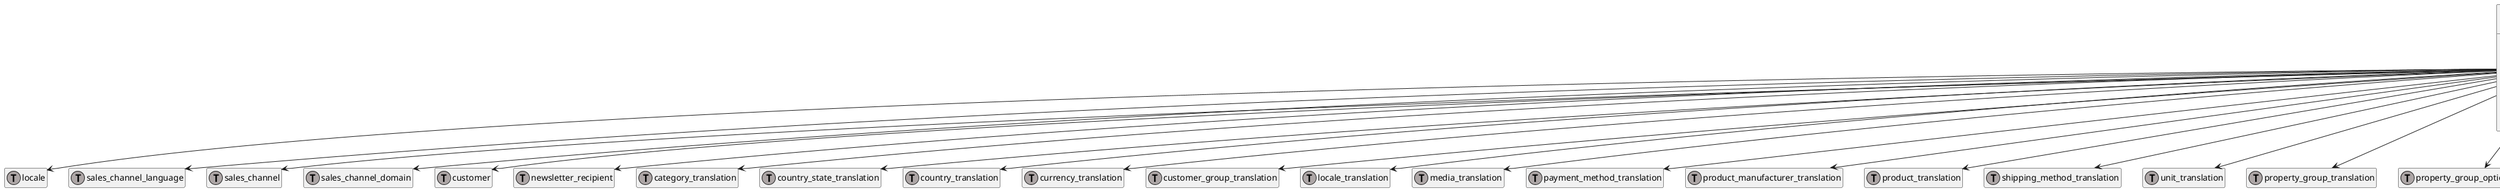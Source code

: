 @startuml
' uncomment the line below if you're using computer with a retina display
' skinparam dpi 300
!define Table(name,desc) class name as "desc" << (T,#FFAAAA) >>
!define ForeignTable(name,desc) class name as "desc" << (T,#ada6a6) >>
!define TranslationTable(name,desc) class name as "desc" << (I,#4286f4) >>
' we use bold for primary key
' green color for unique
' and underscore for not_null
!define primary_key(x) <b>x</b>
!define unique(x) <color:green>x</color>
!define not_null(x) <u>x</u>
' other tags available:
' <i></i>
' <back:COLOR></color>, where color is a color name or html color code
' (#FFAACC)
' see: http://plantuml.com/classes.html#More
hide methods
hide stereotypes
hide empty members
skinparam backgroundColor #FFFFFF

' entities

Table(ShopwareCoreFrameworkLanguageLanguageDefinition, "language\n(Language)") {
   primary_key(id) id
   parentId parentFk
   not_null(localeId) foreignKey
   translationCodeId foreignKey
   not_null(name) string
   customFields customFields
   not_null(createdAt) createdAt
   not_null(updatedAt) updatedAt
}
ForeignTable(ShopwareCoreSystemLocaleLocaleDefinition, "locale") {
}
ForeignTable(ShopwareCoreSystemSalesChannelAggregateSalesChannelLanguageSalesChannelLanguageDefinition, "sales_channel_language") {
}
ForeignTable(ShopwareCoreSystemSalesChannelSalesChannelDefinition, "sales_channel") {
}
ForeignTable(ShopwareCoreSystemSalesChannelAggregateSalesChannelDomainSalesChannelDomainDefinition, "sales_channel_domain") {
}
ForeignTable(ShopwareCoreCheckoutCustomerCustomerDefinition, "customer") {
}
ForeignTable(ShopwareCoreContentNewsletterAggregateNewsletterRecipientNewsletterRecipientDefinition, "newsletter_recipient") {
}
ForeignTable(ShopwareCoreContentCategoryAggregateCategoryTranslationCategoryTranslationDefinition, "category_translation") {
}
ForeignTable(ShopwareCoreSystemCountryAggregateCountryStateTranslationCountryStateTranslationDefinition, "country_state_translation") {
}
ForeignTable(ShopwareCoreSystemCountryAggregateCountryTranslationCountryTranslationDefinition, "country_translation") {
}
ForeignTable(ShopwareCoreSystemCurrencyAggregateCurrencyTranslationCurrencyTranslationDefinition, "currency_translation") {
}
ForeignTable(ShopwareCoreCheckoutCustomerAggregateCustomerGroupTranslationCustomerGroupTranslationDefinition, "customer_group_translation") {
}
ForeignTable(ShopwareCoreSystemLocaleAggregateLocaleTranslationLocaleTranslationDefinition, "locale_translation") {
}
ForeignTable(ShopwareCoreContentMediaAggregateMediaTranslationMediaTranslationDefinition, "media_translation") {
}
ForeignTable(ShopwareCoreCheckoutPaymentAggregatePaymentMethodTranslationPaymentMethodTranslationDefinition, "payment_method_translation") {
}
ForeignTable(ShopwareCoreContentProductAggregateProductManufacturerTranslationProductManufacturerTranslationDefinition, "product_manufacturer_translation") {
}
ForeignTable(ShopwareCoreContentProductAggregateProductTranslationProductTranslationDefinition, "product_translation") {
}
ForeignTable(ShopwareCoreCheckoutShippingAggregateShippingMethodTranslationShippingMethodTranslationDefinition, "shipping_method_translation") {
}
ForeignTable(ShopwareCoreSystemUnitAggregateUnitTranslationUnitTranslationDefinition, "unit_translation") {
}
ForeignTable(ShopwareCoreContentPropertyAggregatePropertyGroupTranslationPropertyGroupTranslationDefinition, "property_group_translation") {
}
ForeignTable(ShopwareCoreContentPropertyAggregatePropertyGroupOptionTranslationPropertyGroupOptionTranslationDefinition, "property_group_option_translation") {
}
ForeignTable(ShopwareCoreSystemSalesChannelAggregateSalesChannelTranslationSalesChannelTranslationDefinition, "sales_channel_translation") {
}
ForeignTable(ShopwareCoreSystemSalesChannelAggregateSalesChannelTypeTranslationSalesChannelTypeTranslationDefinition, "sales_channel_type_translation") {
}
ForeignTable(ShopwareCoreSystemSalutationAggregateSalutationTranslationSalutationTranslationDefinition, "salutation_translation") {
}
ForeignTable(ShopwareCoreFrameworkPluginAggregatePluginTranslationPluginTranslationDefinition, "plugin_translation") {
}
ForeignTable(ShopwareCoreContentProductStreamAggregateProductStreamTranslationProductStreamTranslationDefinition, "product_stream_translation") {
}
ForeignTable(ShopwareCoreSystemStateMachineStateMachineTranslationDefinition, "state_machine_translation") {
}
ForeignTable(ShopwareCoreSystemStateMachineAggregationStateMachineStateStateMachineStateTranslationDefinition, "state_machine_state_translation") {
}
ForeignTable(ShopwareCoreContentCmsAggregateCmsPageTranslationCmsPageTranslationDefinition, "cms_page_translation") {
}
ForeignTable(ShopwareCoreContentCmsAggregateCmsSlotTranslationCmsSlotTranslationDefinition, "cms_slot_translation") {
}
ForeignTable(ShopwareCoreContentMailTemplateAggregateMailTemplateTranslationMailTemplateTranslationDefinition, "mail_template_translation") {
}
ForeignTable(ShopwareCoreContentMailTemplateAggregateMailHeaderFooterTranslationMailHeaderFooterTranslationDefinition, "mail_header_footer_translation") {
}
ForeignTable(ShopwareCoreCheckoutDocumentAggregateDocumentTypeTranslationDocumentTypeTranslationDefinition, "document_type_translation") {
}
ForeignTable(ShopwareCoreSystemNumberRangeAggregateNumberRangeTypeTranslationNumberRangeTypeTranslationDefinition, "number_range_type_translation") {
}
ForeignTable(ShopwareCoreContentDeliveryTimeAggregateDeliveryTimeTranslationDeliveryTimeTranslationDefinition, "delivery_time_translation") {
}
ForeignTable(ShopwareCoreContentProductAggregateProductSearchKeywordProductSearchKeywordDefinition, "product_search_keyword") {
}
ForeignTable(ShopwareCoreContentProductAggregateProductKeywordDictionaryProductKeywordDictionaryDefinition, "product_keyword_dictionary") {
}
ForeignTable(ShopwareCoreContentMailTemplateAggregateMailTemplateTypeTranslationMailTemplateTypeTranslationDefinition, "mail_template_type_translation") {
}
ForeignTable(ShopwareCoreCheckoutPromotionAggregatePromotionTranslationPromotionTranslationDefinition, "promotion_translation") {
}
ForeignTable(ShopwareCoreSystemNumberRangeAggregateNumberRangeTranslationNumberRangeTranslationDefinition, "number_range_translation") {
}
ForeignTable(ShopwareStorefrontFrameworkSeoSeoUrlSeoUrlDefinition, "seo_url") {
}

' relationshipd

ShopwareCoreFrameworkLanguageLanguageDefinition --> ShopwareCoreFrameworkLanguageLanguageDefinition
ShopwareCoreFrameworkLanguageLanguageDefinition --> ShopwareCoreSystemLocaleLocaleDefinition
ShopwareCoreFrameworkLanguageLanguageDefinition --> ShopwareCoreSystemSalesChannelAggregateSalesChannelLanguageSalesChannelLanguageDefinition
ShopwareCoreFrameworkLanguageLanguageDefinition --> ShopwareCoreSystemSalesChannelSalesChannelDefinition
ShopwareCoreFrameworkLanguageLanguageDefinition --> ShopwareCoreSystemSalesChannelAggregateSalesChannelDomainSalesChannelDomainDefinition
ShopwareCoreFrameworkLanguageLanguageDefinition --> ShopwareCoreCheckoutCustomerCustomerDefinition
ShopwareCoreFrameworkLanguageLanguageDefinition --> ShopwareCoreContentNewsletterAggregateNewsletterRecipientNewsletterRecipientDefinition
ShopwareCoreFrameworkLanguageLanguageDefinition --> ShopwareCoreContentCategoryAggregateCategoryTranslationCategoryTranslationDefinition
ShopwareCoreFrameworkLanguageLanguageDefinition --> ShopwareCoreSystemCountryAggregateCountryStateTranslationCountryStateTranslationDefinition
ShopwareCoreFrameworkLanguageLanguageDefinition --> ShopwareCoreSystemCountryAggregateCountryTranslationCountryTranslationDefinition
ShopwareCoreFrameworkLanguageLanguageDefinition --> ShopwareCoreSystemCurrencyAggregateCurrencyTranslationCurrencyTranslationDefinition
ShopwareCoreFrameworkLanguageLanguageDefinition --> ShopwareCoreCheckoutCustomerAggregateCustomerGroupTranslationCustomerGroupTranslationDefinition
ShopwareCoreFrameworkLanguageLanguageDefinition --> ShopwareCoreSystemLocaleAggregateLocaleTranslationLocaleTranslationDefinition
ShopwareCoreFrameworkLanguageLanguageDefinition --> ShopwareCoreContentMediaAggregateMediaTranslationMediaTranslationDefinition
ShopwareCoreFrameworkLanguageLanguageDefinition --> ShopwareCoreCheckoutPaymentAggregatePaymentMethodTranslationPaymentMethodTranslationDefinition
ShopwareCoreFrameworkLanguageLanguageDefinition --> ShopwareCoreContentProductAggregateProductManufacturerTranslationProductManufacturerTranslationDefinition
ShopwareCoreFrameworkLanguageLanguageDefinition --> ShopwareCoreContentProductAggregateProductTranslationProductTranslationDefinition
ShopwareCoreFrameworkLanguageLanguageDefinition --> ShopwareCoreCheckoutShippingAggregateShippingMethodTranslationShippingMethodTranslationDefinition
ShopwareCoreFrameworkLanguageLanguageDefinition --> ShopwareCoreSystemUnitAggregateUnitTranslationUnitTranslationDefinition
ShopwareCoreFrameworkLanguageLanguageDefinition --> ShopwareCoreContentPropertyAggregatePropertyGroupTranslationPropertyGroupTranslationDefinition
ShopwareCoreFrameworkLanguageLanguageDefinition --> ShopwareCoreContentPropertyAggregatePropertyGroupOptionTranslationPropertyGroupOptionTranslationDefinition
ShopwareCoreFrameworkLanguageLanguageDefinition --> ShopwareCoreSystemSalesChannelAggregateSalesChannelTranslationSalesChannelTranslationDefinition
ShopwareCoreFrameworkLanguageLanguageDefinition --> ShopwareCoreSystemSalesChannelAggregateSalesChannelTypeTranslationSalesChannelTypeTranslationDefinition
ShopwareCoreFrameworkLanguageLanguageDefinition --> ShopwareCoreSystemSalutationAggregateSalutationTranslationSalutationTranslationDefinition
ShopwareCoreFrameworkLanguageLanguageDefinition --> ShopwareCoreFrameworkPluginAggregatePluginTranslationPluginTranslationDefinition
ShopwareCoreFrameworkLanguageLanguageDefinition --> ShopwareCoreContentProductStreamAggregateProductStreamTranslationProductStreamTranslationDefinition
ShopwareCoreFrameworkLanguageLanguageDefinition --> ShopwareCoreSystemStateMachineStateMachineTranslationDefinition
ShopwareCoreFrameworkLanguageLanguageDefinition --> ShopwareCoreSystemStateMachineAggregationStateMachineStateStateMachineStateTranslationDefinition
ShopwareCoreFrameworkLanguageLanguageDefinition --> ShopwareCoreContentCmsAggregateCmsPageTranslationCmsPageTranslationDefinition
ShopwareCoreFrameworkLanguageLanguageDefinition --> ShopwareCoreContentCmsAggregateCmsSlotTranslationCmsSlotTranslationDefinition
ShopwareCoreFrameworkLanguageLanguageDefinition --> ShopwareCoreContentMailTemplateAggregateMailTemplateTranslationMailTemplateTranslationDefinition
ShopwareCoreFrameworkLanguageLanguageDefinition --> ShopwareCoreContentMailTemplateAggregateMailHeaderFooterTranslationMailHeaderFooterTranslationDefinition
ShopwareCoreFrameworkLanguageLanguageDefinition --> ShopwareCoreCheckoutDocumentAggregateDocumentTypeTranslationDocumentTypeTranslationDefinition
ShopwareCoreFrameworkLanguageLanguageDefinition --> ShopwareCoreSystemNumberRangeAggregateNumberRangeTypeTranslationNumberRangeTypeTranslationDefinition
ShopwareCoreFrameworkLanguageLanguageDefinition --> ShopwareCoreContentDeliveryTimeAggregateDeliveryTimeTranslationDeliveryTimeTranslationDefinition
ShopwareCoreFrameworkLanguageLanguageDefinition --> ShopwareCoreContentProductAggregateProductSearchKeywordProductSearchKeywordDefinition
ShopwareCoreFrameworkLanguageLanguageDefinition --> ShopwareCoreContentProductAggregateProductKeywordDictionaryProductKeywordDictionaryDefinition
ShopwareCoreFrameworkLanguageLanguageDefinition --> ShopwareCoreContentMailTemplateAggregateMailTemplateTypeTranslationMailTemplateTypeTranslationDefinition
ShopwareCoreFrameworkLanguageLanguageDefinition --> ShopwareCoreCheckoutPromotionAggregatePromotionTranslationPromotionTranslationDefinition
ShopwareCoreFrameworkLanguageLanguageDefinition --> ShopwareCoreSystemNumberRangeAggregateNumberRangeTranslationNumberRangeTranslationDefinition
ShopwareCoreFrameworkLanguageLanguageDefinition --> ShopwareStorefrontFrameworkSeoSeoUrlSeoUrlDefinition
@enduml

